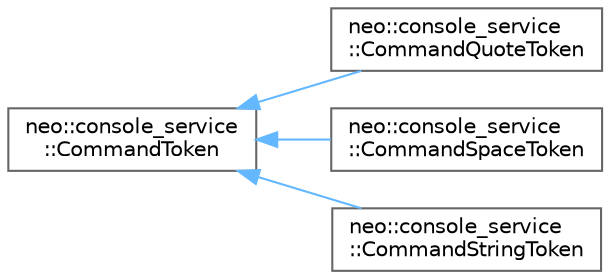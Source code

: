 digraph "Graphical Class Hierarchy"
{
 // LATEX_PDF_SIZE
  bgcolor="transparent";
  edge [fontname=Helvetica,fontsize=10,labelfontname=Helvetica,labelfontsize=10];
  node [fontname=Helvetica,fontsize=10,shape=box,height=0.2,width=0.4];
  rankdir="LR";
  Node0 [id="Node000000",label="neo::console_service\l::CommandToken",height=0.2,width=0.4,color="grey40", fillcolor="white", style="filled",URL="$classneo_1_1console__service_1_1_command_token.html",tooltip="Base class for command tokens."];
  Node0 -> Node1 [id="edge96_Node000000_Node000001",dir="back",color="steelblue1",style="solid",tooltip=" "];
  Node1 [id="Node000001",label="neo::console_service\l::CommandQuoteToken",height=0.2,width=0.4,color="grey40", fillcolor="white", style="filled",URL="$classneo_1_1console__service_1_1_command_quote_token.html",tooltip="Quote token class."];
  Node0 -> Node2 [id="edge97_Node000000_Node000002",dir="back",color="steelblue1",style="solid",tooltip=" "];
  Node2 [id="Node000002",label="neo::console_service\l::CommandSpaceToken",height=0.2,width=0.4,color="grey40", fillcolor="white", style="filled",URL="$classneo_1_1console__service_1_1_command_space_token.html",tooltip="Space token class."];
  Node0 -> Node3 [id="edge98_Node000000_Node000003",dir="back",color="steelblue1",style="solid",tooltip=" "];
  Node3 [id="Node000003",label="neo::console_service\l::CommandStringToken",height=0.2,width=0.4,color="grey40", fillcolor="white", style="filled",URL="$classneo_1_1console__service_1_1_command_string_token.html",tooltip="String token class."];
}
